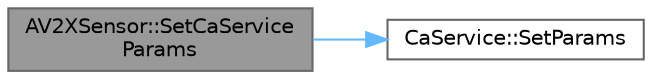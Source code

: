 digraph "AV2XSensor::SetCaServiceParams"
{
 // INTERACTIVE_SVG=YES
 // LATEX_PDF_SIZE
  bgcolor="transparent";
  edge [fontname=Helvetica,fontsize=10,labelfontname=Helvetica,labelfontsize=10];
  node [fontname=Helvetica,fontsize=10,shape=box,height=0.2,width=0.4];
  rankdir="LR";
  Node1 [id="Node000001",label="AV2XSensor::SetCaService\lParams",height=0.2,width=0.4,color="gray40", fillcolor="grey60", style="filled", fontcolor="black",tooltip=" "];
  Node1 -> Node2 [id="edge1_Node000001_Node000002",color="steelblue1",style="solid",tooltip=" "];
  Node2 [id="Node000002",label="CaService::SetParams",height=0.2,width=0.4,color="grey40", fillcolor="white", style="filled",URL="$dc/d72/classCaService.html#ade3f06d4b3a1e93217a2a303dc9d996d",tooltip=" "];
}

